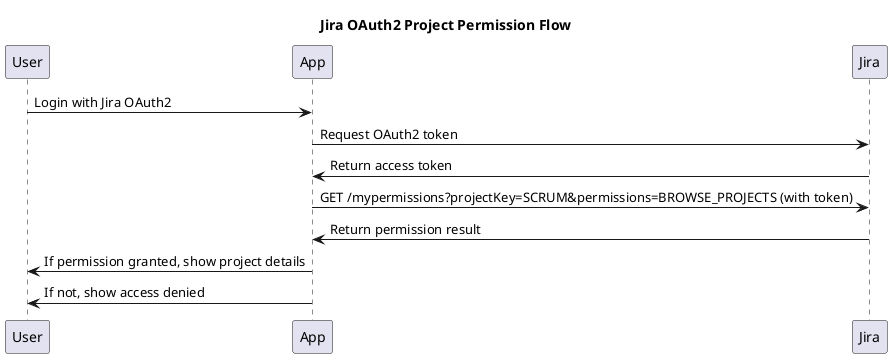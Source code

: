 @startuml
title Jira OAuth2 Project Permission Flow

User->App: Login with Jira OAuth2
App->Jira: Request OAuth2 token
Jira->App: Return access token
App->Jira: GET /mypermissions?projectKey=SCRUM&permissions=BROWSE_PROJECTS (with token)
Jira->App: Return permission result
App->User: If permission granted, show project details
App->User: If not, show access denied
@enduml
